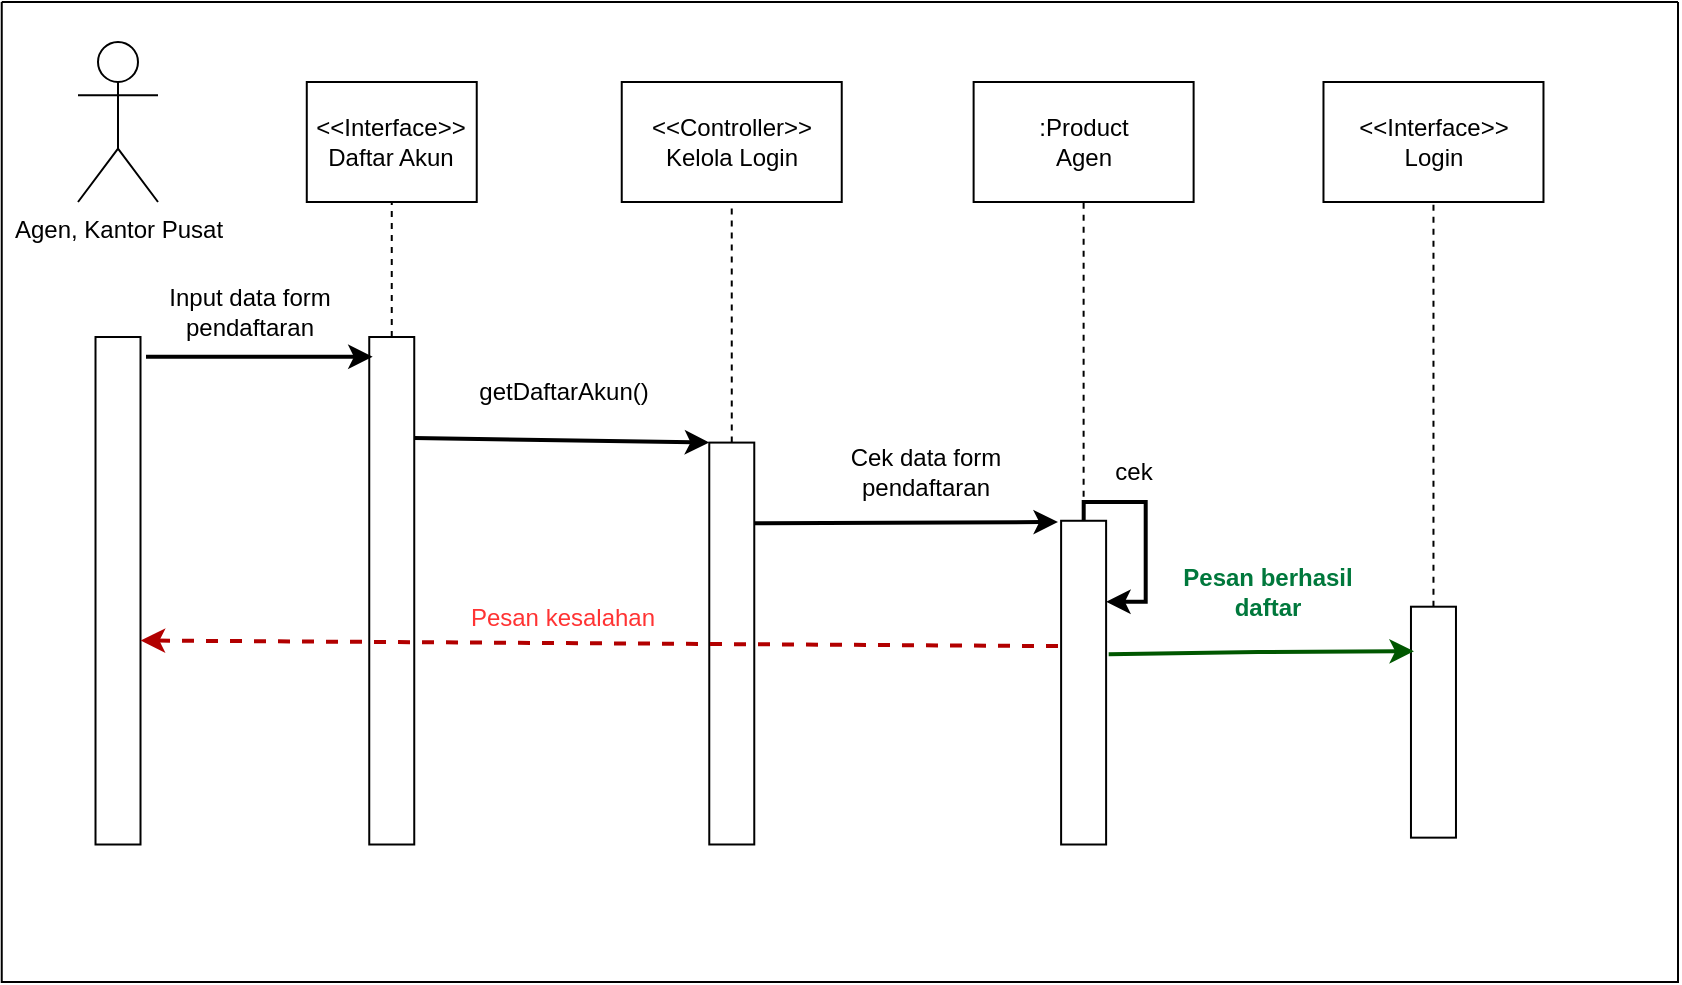 <mxfile version="20.3.0" type="device"><diagram id="J2dmp-F1eesifEJums6G" name="Page-1"><mxGraphModel dx="782" dy="539" grid="1" gridSize="10" guides="1" tooltips="1" connect="1" arrows="1" fold="1" page="1" pageScale="1" pageWidth="850" pageHeight="1100" math="0" shadow="0"><root><mxCell id="0"/><mxCell id="1" parent="0"/><mxCell id="VVJg03wpwXnieY31Npdh-2" value="Agen, Kantor Pusat" style="shape=umlActor;verticalLabelPosition=bottom;verticalAlign=top;html=1;" parent="1" vertex="1"><mxGeometry x="80" y="40" width="40" height="80" as="geometry"/></mxCell><mxCell id="VVJg03wpwXnieY31Npdh-4" value="" style="html=1;dashed=0;whitespace=wrap;rotation=90;" parent="1" vertex="1"><mxGeometry x="-26.87" y="303.13" width="253.75" height="22.5" as="geometry"/></mxCell><mxCell id="OizPqpl6lzit_T7oP3s0-24" value="" style="swimlane;startSize=0;fontColor=#FF0080;" parent="1" vertex="1"><mxGeometry x="41.87" y="20" width="838.13" height="490" as="geometry"/></mxCell><mxCell id="VVJg03wpwXnieY31Npdh-3" value="&amp;lt;&amp;lt;Controller&amp;gt;&amp;gt;&lt;br&gt;Kelola Login" style="rounded=0;whiteSpace=wrap;html=1;" parent="OizPqpl6lzit_T7oP3s0-24" vertex="1"><mxGeometry x="310" y="40" width="110" height="60" as="geometry"/></mxCell><mxCell id="OizPqpl6lzit_T7oP3s0-1" value="" style="html=1;dashed=0;whitespace=wrap;rotation=90;" parent="OizPqpl6lzit_T7oP3s0-24" vertex="1"><mxGeometry x="264.54" y="309.52" width="200.95" height="22.5" as="geometry"/></mxCell><mxCell id="OizPqpl6lzit_T7oP3s0-2" value=":Product&lt;br&gt;Agen" style="rounded=0;whiteSpace=wrap;html=1;" parent="OizPqpl6lzit_T7oP3s0-24" vertex="1"><mxGeometry x="485.94" y="40" width="110" height="60" as="geometry"/></mxCell><mxCell id="0jHyke6gjDPBZTBr6sqG-9" value="" style="edgeStyle=orthogonalEdgeStyle;rounded=0;orthogonalLoop=1;jettySize=auto;html=1;strokeWidth=2;entryX=0.25;entryY=0;entryDx=0;entryDy=0;" parent="OizPqpl6lzit_T7oP3s0-24" source="OizPqpl6lzit_T7oP3s0-3" target="OizPqpl6lzit_T7oP3s0-3" edge="1"><mxGeometry relative="1" as="geometry"><Array as="points"><mxPoint x="541" y="250"/><mxPoint x="572" y="250"/><mxPoint x="572" y="300"/></Array></mxGeometry></mxCell><mxCell id="OizPqpl6lzit_T7oP3s0-3" value="" style="html=1;dashed=0;whitespace=wrap;rotation=90;" parent="OizPqpl6lzit_T7oP3s0-24" vertex="1"><mxGeometry x="460" y="329.07" width="161.87" height="22.5" as="geometry"/></mxCell><mxCell id="OizPqpl6lzit_T7oP3s0-4" value="" style="endArrow=none;dashed=1;html=1;rounded=0;exitX=0;exitY=0.5;exitDx=0;exitDy=0;entryX=0.5;entryY=1;entryDx=0;entryDy=0;" parent="OizPqpl6lzit_T7oP3s0-24" source="OizPqpl6lzit_T7oP3s0-1" target="VVJg03wpwXnieY31Npdh-3" edge="1"><mxGeometry width="50" height="50" relative="1" as="geometry"><mxPoint x="380" y="280" as="sourcePoint"/><mxPoint x="430" y="230" as="targetPoint"/></mxGeometry></mxCell><mxCell id="OizPqpl6lzit_T7oP3s0-5" value="" style="endArrow=none;dashed=1;html=1;rounded=0;exitX=0;exitY=0.5;exitDx=0;exitDy=0;entryX=0.5;entryY=1;entryDx=0;entryDy=0;" parent="OizPqpl6lzit_T7oP3s0-24" source="OizPqpl6lzit_T7oP3s0-3" target="OizPqpl6lzit_T7oP3s0-2" edge="1"><mxGeometry width="50" height="50" relative="1" as="geometry"><mxPoint x="345.94" y="280" as="sourcePoint"/><mxPoint x="395.94" y="230" as="targetPoint"/></mxGeometry></mxCell><mxCell id="OizPqpl6lzit_T7oP3s0-14" value="Cek data form pendaftaran" style="text;html=1;strokeColor=none;fillColor=none;align=center;verticalAlign=middle;whiteSpace=wrap;rounded=0;" parent="OizPqpl6lzit_T7oP3s0-24" vertex="1"><mxGeometry x="421.97" y="220" width="80" height="30" as="geometry"/></mxCell><mxCell id="OizPqpl6lzit_T7oP3s0-15" value="&amp;lt;&amp;lt;Interface&amp;gt;&amp;gt;&lt;br&gt;Login" style="rounded=0;whiteSpace=wrap;html=1;" parent="OizPqpl6lzit_T7oP3s0-24" vertex="1"><mxGeometry x="660.87" y="40" width="110" height="60" as="geometry"/></mxCell><mxCell id="OizPqpl6lzit_T7oP3s0-16" value="" style="html=1;dashed=0;whitespace=wrap;rotation=90;" parent="OizPqpl6lzit_T7oP3s0-24" vertex="1"><mxGeometry x="658.13" y="348.84" width="115.47" height="22.5" as="geometry"/></mxCell><mxCell id="OizPqpl6lzit_T7oP3s0-18" value="&lt;font style=&quot;font-size: 12px;&quot; color=&quot;#00783c&quot;&gt;&lt;b&gt;Pesan berhasil daftar&lt;/b&gt;&lt;/font&gt;" style="text;html=1;strokeColor=none;fillColor=none;align=center;verticalAlign=middle;whiteSpace=wrap;rounded=0;strokeWidth=2;" parent="OizPqpl6lzit_T7oP3s0-24" vertex="1"><mxGeometry x="588.13" y="279.52" width="90" height="30" as="geometry"/></mxCell><mxCell id="OizPqpl6lzit_T7oP3s0-20" value="&lt;font color=&quot;#ff3333&quot;&gt;Pesan kesalahan&lt;/font&gt;" style="text;html=1;strokeColor=none;fillColor=none;align=center;verticalAlign=middle;whiteSpace=wrap;rounded=0;" parent="OizPqpl6lzit_T7oP3s0-24" vertex="1"><mxGeometry x="222.62" y="300" width="116.97" height="16.87" as="geometry"/></mxCell><mxCell id="OizPqpl6lzit_T7oP3s0-22" value="" style="endArrow=none;dashed=1;html=1;rounded=0;fontColor=#990099;entryX=0.5;entryY=1;entryDx=0;entryDy=0;exitX=0;exitY=0.5;exitDx=0;exitDy=0;" parent="OizPqpl6lzit_T7oP3s0-24" source="OizPqpl6lzit_T7oP3s0-16" target="OizPqpl6lzit_T7oP3s0-15" edge="1"><mxGeometry width="50" height="50" relative="1" as="geometry"><mxPoint x="380.87" y="210" as="sourcePoint"/><mxPoint x="430.87" y="160" as="targetPoint"/></mxGeometry></mxCell><mxCell id="x4SkHyB1Hyq_cLOatzwz-1" value="" style="html=1;dashed=0;whitespace=wrap;rotation=90;" parent="OizPqpl6lzit_T7oP3s0-24" vertex="1"><mxGeometry x="68.13" y="283.13" width="253.75" height="22.5" as="geometry"/></mxCell><mxCell id="OizPqpl6lzit_T7oP3s0-7" value="Input data form pendaftaran" style="text;html=1;strokeColor=none;fillColor=none;align=center;verticalAlign=middle;whiteSpace=wrap;rounded=0;" parent="OizPqpl6lzit_T7oP3s0-24" vertex="1"><mxGeometry x="78.13" y="140" width="91.87" height="30" as="geometry"/></mxCell><mxCell id="x4SkHyB1Hyq_cLOatzwz-4" value="&amp;lt;&amp;lt;Interface&amp;gt;&amp;gt;&lt;br&gt;Daftar Akun" style="rounded=0;whiteSpace=wrap;html=1;" parent="OizPqpl6lzit_T7oP3s0-24" vertex="1"><mxGeometry x="152.52" y="40" width="84.98" height="60" as="geometry"/></mxCell><mxCell id="x4SkHyB1Hyq_cLOatzwz-6" value="" style="endArrow=none;dashed=1;html=1;rounded=0;exitX=0;exitY=0.5;exitDx=0;exitDy=0;entryX=0.5;entryY=1;entryDx=0;entryDy=0;" parent="OizPqpl6lzit_T7oP3s0-24" source="x4SkHyB1Hyq_cLOatzwz-1" target="x4SkHyB1Hyq_cLOatzwz-4" edge="1"><mxGeometry width="50" height="50" relative="1" as="geometry"><mxPoint x="318.13" y="270" as="sourcePoint"/><mxPoint x="368.13" y="220" as="targetPoint"/></mxGeometry></mxCell><mxCell id="0jHyke6gjDPBZTBr6sqG-1" value="getDaftarAkun()" style="text;html=1;strokeColor=none;fillColor=none;align=center;verticalAlign=middle;whiteSpace=wrap;rounded=0;" parent="OizPqpl6lzit_T7oP3s0-24" vertex="1"><mxGeometry x="238.13" y="180" width="85.94" height="30" as="geometry"/></mxCell><mxCell id="0jHyke6gjDPBZTBr6sqG-2" value="" style="endArrow=classic;html=1;rounded=0;exitX=0.199;exitY=0.006;exitDx=0;exitDy=0;exitPerimeter=0;entryX=0;entryY=1;entryDx=0;entryDy=0;strokeWidth=2;" parent="OizPqpl6lzit_T7oP3s0-24" source="x4SkHyB1Hyq_cLOatzwz-1" target="OizPqpl6lzit_T7oP3s0-1" edge="1"><mxGeometry width="50" height="50" relative="1" as="geometry"><mxPoint x="368.13" y="290" as="sourcePoint"/><mxPoint x="418.13" y="240" as="targetPoint"/></mxGeometry></mxCell><mxCell id="0jHyke6gjDPBZTBr6sqG-3" value="" style="endArrow=classic;html=1;rounded=0;strokeWidth=2;exitX=0.201;exitY=0.006;exitDx=0;exitDy=0;exitPerimeter=0;" parent="OizPqpl6lzit_T7oP3s0-24" source="OizPqpl6lzit_T7oP3s0-1" edge="1"><mxGeometry width="50" height="50" relative="1" as="geometry"><mxPoint x="368.13" y="280" as="sourcePoint"/><mxPoint x="528.13" y="260" as="targetPoint"/></mxGeometry></mxCell><mxCell id="0jHyke6gjDPBZTBr6sqG-8" value="" style="endArrow=classic;html=1;rounded=0;strokeWidth=2;entryX=0.193;entryY=0.933;entryDx=0;entryDy=0;exitX=0.412;exitY=-0.057;exitDx=0;exitDy=0;exitPerimeter=0;entryPerimeter=0;fillColor=#008a00;strokeColor=#005700;" parent="OizPqpl6lzit_T7oP3s0-24" source="OizPqpl6lzit_T7oP3s0-3" target="OizPqpl6lzit_T7oP3s0-16" edge="1"><mxGeometry width="50" height="50" relative="1" as="geometry"><mxPoint x="518.13" y="290" as="sourcePoint"/><mxPoint x="568.13" y="240" as="targetPoint"/><Array as="points"><mxPoint x="628.13" y="325"/></Array></mxGeometry></mxCell><mxCell id="0jHyke6gjDPBZTBr6sqG-10" value="cek" style="text;html=1;strokeColor=none;fillColor=none;align=center;verticalAlign=middle;whiteSpace=wrap;rounded=0;" parent="OizPqpl6lzit_T7oP3s0-24" vertex="1"><mxGeometry x="544.07" y="220" width="44.06" height="30" as="geometry"/></mxCell><mxCell id="x4SkHyB1Hyq_cLOatzwz-3" value="" style="endArrow=classic;html=1;rounded=0;entryX=0.039;entryY=0.924;entryDx=0;entryDy=0;entryPerimeter=0;exitX=0.039;exitY=-0.122;exitDx=0;exitDy=0;exitPerimeter=0;strokeWidth=2;" parent="1" source="VVJg03wpwXnieY31Npdh-4" target="x4SkHyB1Hyq_cLOatzwz-1" edge="1"><mxGeometry width="50" height="50" relative="1" as="geometry"><mxPoint x="110" y="200" as="sourcePoint"/><mxPoint x="410" y="250" as="targetPoint"/></mxGeometry></mxCell><mxCell id="x4SkHyB1Hyq_cLOatzwz-7" value="" style="endArrow=classic;html=1;rounded=0;strokeWidth=2;fontSize=12;fontColor=#00783C;fillColor=#e51400;strokeColor=#B20000;entryX=0.598;entryY=-0.003;entryDx=0;entryDy=0;entryPerimeter=0;dashed=1;" parent="1" target="VVJg03wpwXnieY31Npdh-4" edge="1"><mxGeometry width="50" height="50" relative="1" as="geometry"><mxPoint x="570" y="342" as="sourcePoint"/><mxPoint x="250" y="340" as="targetPoint"/><Array as="points"><mxPoint x="560" y="342"/></Array></mxGeometry></mxCell></root></mxGraphModel></diagram></mxfile>
